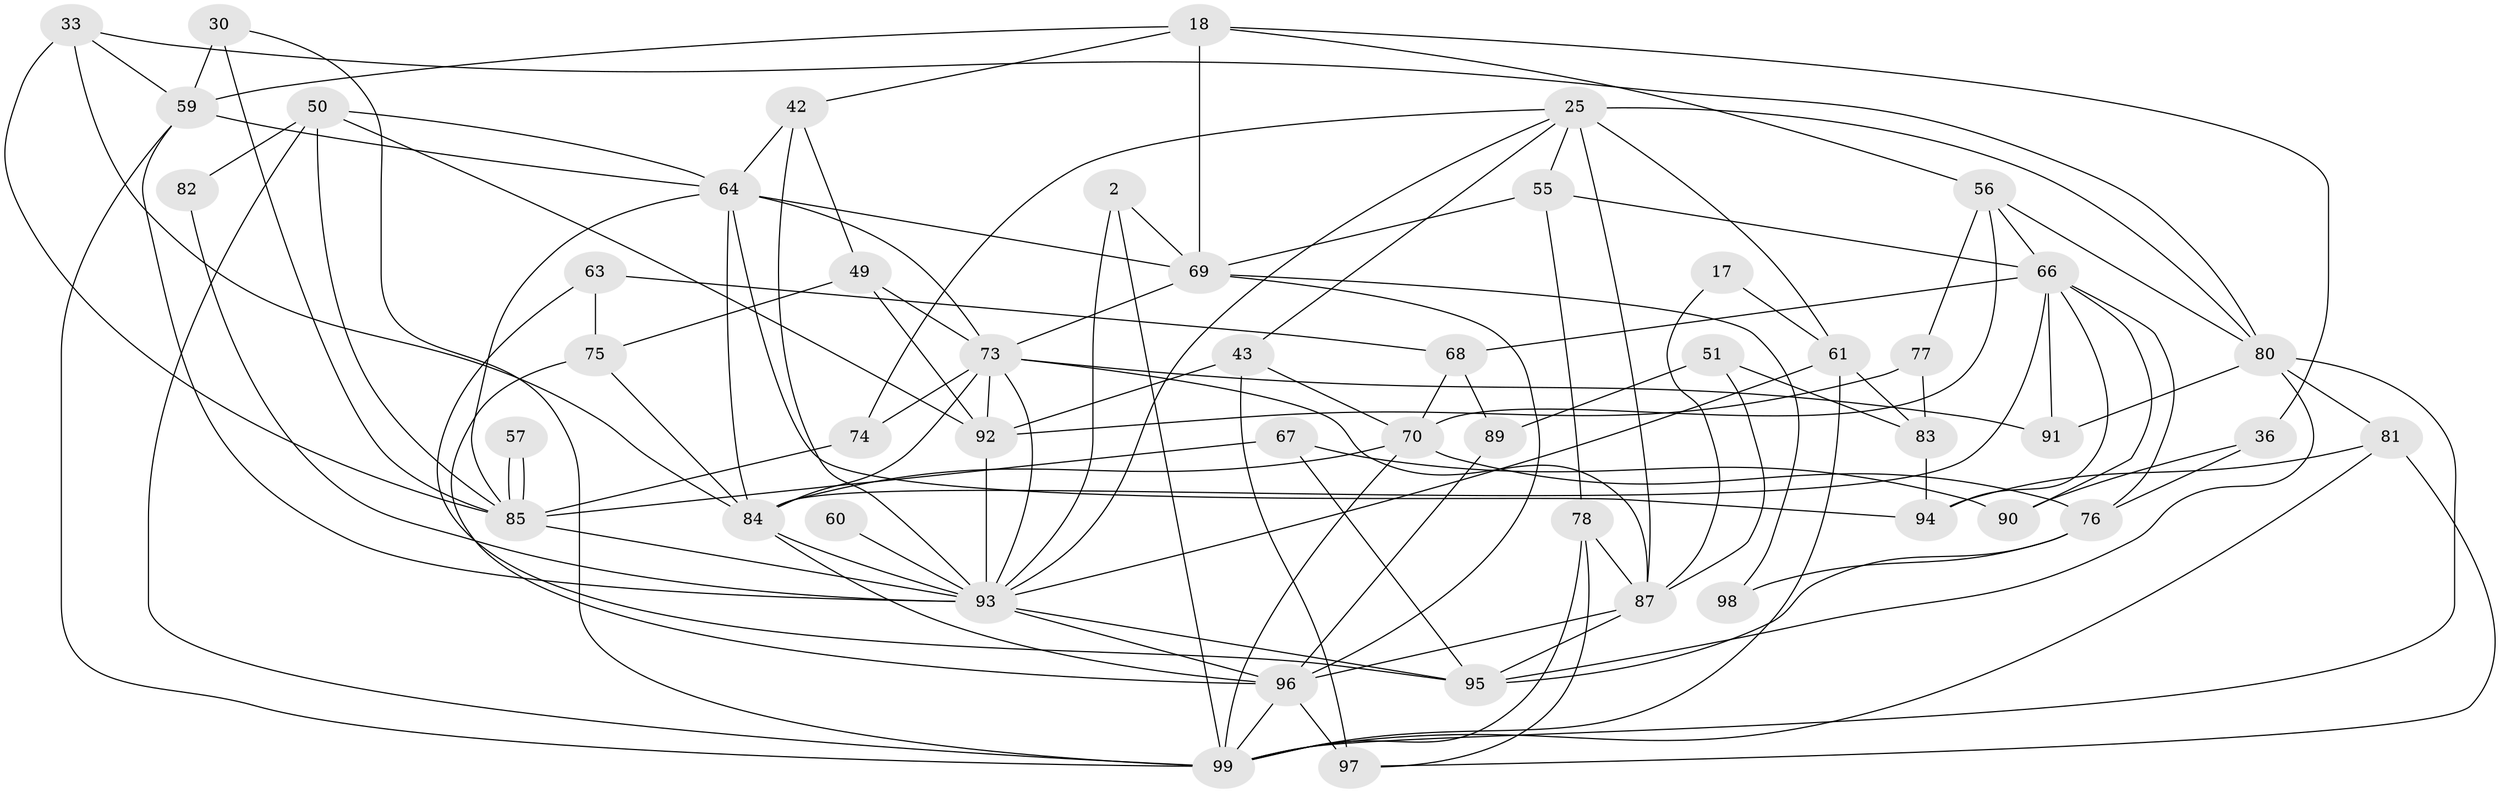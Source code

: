 // original degree distribution, {2: 0.15151515151515152, 6: 0.10101010101010101, 3: 0.24242424242424243, 5: 0.21212121212121213, 4: 0.26262626262626265, 9: 0.020202020202020204, 7: 0.010101010101010102}
// Generated by graph-tools (version 1.1) at 2025/52/03/04/25 21:52:30]
// undirected, 49 vertices, 120 edges
graph export_dot {
graph [start="1"]
  node [color=gray90,style=filled];
  2;
  17;
  18;
  25 [super="+7+6"];
  30;
  33;
  36;
  42 [super="+41"];
  43;
  49 [super="+9"];
  50 [super="+21+38"];
  51;
  55;
  56;
  57;
  59 [super="+4+16"];
  60;
  61 [super="+58"];
  63;
  64 [super="+14+15"];
  66;
  67;
  68 [super="+24"];
  69 [super="+54"];
  70 [super="+53"];
  73 [super="+39+35+40"];
  74 [super="+37"];
  75;
  76;
  77 [super="+5"];
  78;
  80;
  81 [super="+72"];
  82;
  83;
  84 [super="+48+46"];
  85 [super="+10"];
  87 [super="+1+32"];
  89;
  90 [super="+71"];
  91;
  92 [super="+65"];
  93 [super="+26+22"];
  94;
  95 [super="+79"];
  96 [super="+20+52+44+88"];
  97 [super="+86"];
  98;
  99 [super="+45+47+62"];
  2 -- 69 [weight=2];
  2 -- 93 [weight=3];
  2 -- 99;
  17 -- 61;
  17 -- 87;
  18 -- 56;
  18 -- 36;
  18 -- 69;
  18 -- 59;
  18 -- 42;
  25 -- 80 [weight=2];
  25 -- 55;
  25 -- 43;
  25 -- 87;
  25 -- 61;
  25 -- 93;
  25 -- 74;
  30 -- 85;
  30 -- 59 [weight=2];
  30 -- 99;
  33 -- 80;
  33 -- 85;
  33 -- 59;
  33 -- 84;
  36 -- 76;
  36 -- 90;
  42 -- 93 [weight=2];
  42 -- 64;
  42 -- 49;
  43 -- 97 [weight=2];
  43 -- 92;
  43 -- 70;
  49 -- 75;
  49 -- 92;
  49 -- 73 [weight=2];
  50 -- 82;
  50 -- 92 [weight=2];
  50 -- 85;
  50 -- 64;
  50 -- 99 [weight=2];
  51 -- 87;
  51 -- 89;
  51 -- 83;
  55 -- 66;
  55 -- 69;
  55 -- 78;
  56 -- 66;
  56 -- 77;
  56 -- 70;
  56 -- 80;
  57 -- 85 [weight=2];
  57 -- 85;
  59 -- 64 [weight=2];
  59 -- 93;
  59 -- 99;
  60 -- 93 [weight=2];
  61 -- 83 [weight=2];
  61 -- 93;
  61 -- 99;
  63 -- 95 [weight=2];
  63 -- 68;
  63 -- 75;
  64 -- 85 [weight=2];
  64 -- 73;
  64 -- 69;
  64 -- 94;
  64 -- 84;
  66 -- 76;
  66 -- 91;
  66 -- 94;
  66 -- 68;
  66 -- 84 [weight=2];
  66 -- 90;
  67 -- 95;
  67 -- 90;
  67 -- 85;
  68 -- 89 [weight=2];
  68 -- 70;
  69 -- 98;
  69 -- 73;
  69 -- 96;
  70 -- 99;
  70 -- 84;
  70 -- 76;
  73 -- 84 [weight=2];
  73 -- 74 [weight=3];
  73 -- 93;
  73 -- 87;
  73 -- 91;
  73 -- 92;
  74 -- 85;
  75 -- 84;
  75 -- 96;
  76 -- 95;
  76 -- 98;
  77 -- 92 [weight=2];
  77 -- 83;
  78 -- 87;
  78 -- 99;
  78 -- 97;
  80 -- 81 [weight=2];
  80 -- 91;
  80 -- 95;
  80 -- 99;
  81 -- 97;
  81 -- 94;
  81 -- 99;
  82 -- 93;
  83 -- 94;
  84 -- 93;
  84 -- 96;
  85 -- 93;
  87 -- 95 [weight=3];
  87 -- 96;
  89 -- 96;
  92 -- 93;
  93 -- 95;
  93 -- 96;
  96 -- 97;
  96 -- 99;
}
